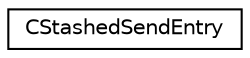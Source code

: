 digraph "Graphical Class Hierarchy"
{
  edge [fontname="Helvetica",fontsize="10",labelfontname="Helvetica",labelfontsize="10"];
  node [fontname="Helvetica",fontsize="10",shape=record];
  rankdir="LR";
  Node0 [label="CStashedSendEntry",height=0.2,width=0.4,color="black", fillcolor="white", style="filled",URL="$class_c_stashed_send_entry.html"];
}
